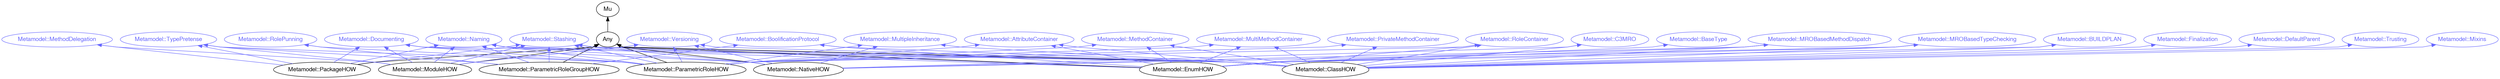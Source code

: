 digraph "perl6-type-graph" {
    rankdir=BT;
    splines=polyline;
    overlap=false; 
    // Types
    "Metamodel::Stashing" [color="#6666FF", fontcolor="#6666FF", href="/type/Metamodel::Stashing", fontname="FreeSans"];
    "Mu" [color="#000000", fontcolor="#000000", href="/type/Mu", fontname="FreeSans"];
    "Any" [color="#000000", fontcolor="#000000", href="/type/Any", fontname="FreeSans"];
    "Metamodel::Naming" [color="#6666FF", fontcolor="#6666FF", href="/type/Metamodel::Naming", fontname="FreeSans"];
    "Metamodel::Documenting" [color="#6666FF", fontcolor="#6666FF", href="/type/Metamodel::Documenting", fontname="FreeSans"];
    "Metamodel::TypePretense" [color="#6666FF", fontcolor="#6666FF", href="/type/Metamodel::TypePretense", fontname="FreeSans"];
    "Metamodel::MethodDelegation" [color="#6666FF", fontcolor="#6666FF", href="/type/Metamodel::MethodDelegation", fontname="FreeSans"];
    "Metamodel::PackageHOW" [color="#000000", fontcolor="#000000", href="/type/Metamodel::PackageHOW", fontname="FreeSans"];
    "Metamodel::Versioning" [color="#6666FF", fontcolor="#6666FF", href="/type/Metamodel::Versioning", fontname="FreeSans"];
    "Metamodel::AttributeContainer" [color="#6666FF", fontcolor="#6666FF", href="/type/Metamodel::AttributeContainer", fontname="FreeSans"];
    "Metamodel::Finalization" [color="#6666FF", fontcolor="#6666FF", href="/type/Metamodel::Finalization", fontname="FreeSans"];
    "Metamodel::MethodContainer" [color="#6666FF", fontcolor="#6666FF", href="/type/Metamodel::MethodContainer", fontname="FreeSans"];
    "Metamodel::PrivateMethodContainer" [color="#6666FF", fontcolor="#6666FF", href="/type/Metamodel::PrivateMethodContainer", fontname="FreeSans"];
    "Metamodel::MultiMethodContainer" [color="#6666FF", fontcolor="#6666FF", href="/type/Metamodel::MultiMethodContainer", fontname="FreeSans"];
    "Metamodel::RoleContainer" [color="#6666FF", fontcolor="#6666FF", href="/type/Metamodel::RoleContainer", fontname="FreeSans"];
    "Metamodel::MultipleInheritance" [color="#6666FF", fontcolor="#6666FF", href="/type/Metamodel::MultipleInheritance", fontname="FreeSans"];
    "Metamodel::DefaultParent" [color="#6666FF", fontcolor="#6666FF", href="/type/Metamodel::DefaultParent", fontname="FreeSans"];
    "Metamodel::C3MRO" [color="#6666FF", fontcolor="#6666FF", href="/type/Metamodel::C3MRO", fontname="FreeSans"];
    "Metamodel::MROBasedMethodDispatch" [color="#6666FF", fontcolor="#6666FF", href="/type/Metamodel::MROBasedMethodDispatch", fontname="FreeSans"];
    "Metamodel::MROBasedTypeChecking" [color="#6666FF", fontcolor="#6666FF", href="/type/Metamodel::MROBasedTypeChecking", fontname="FreeSans"];
    "Metamodel::Trusting" [color="#6666FF", fontcolor="#6666FF", href="/type/Metamodel::Trusting", fontname="FreeSans"];
    "Metamodel::BUILDPLAN" [color="#6666FF", fontcolor="#6666FF", href="/type/Metamodel::BUILDPLAN", fontname="FreeSans"];
    "Metamodel::Mixins" [color="#6666FF", fontcolor="#6666FF", href="/type/Metamodel::Mixins", fontname="FreeSans"];
    "Metamodel::BoolificationProtocol" [color="#6666FF", fontcolor="#6666FF", href="/type/Metamodel::BoolificationProtocol", fontname="FreeSans"];
    "Metamodel::ClassHOW" [color="#000000", fontcolor="#000000", href="/type/Metamodel::ClassHOW", fontname="FreeSans"];
    "Metamodel::ModuleHOW" [color="#000000", fontcolor="#000000", href="/type/Metamodel::ModuleHOW", fontname="FreeSans"];
    "Metamodel::BaseType" [color="#6666FF", fontcolor="#6666FF", href="/type/Metamodel::BaseType", fontname="FreeSans"];
    "Metamodel::EnumHOW" [color="#000000", fontcolor="#000000", href="/type/Metamodel::EnumHOW", fontname="FreeSans"];
    "Metamodel::RolePunning" [color="#6666FF", fontcolor="#6666FF", href="/type/Metamodel::RolePunning", fontname="FreeSans"];
    "Metamodel::ParametricRoleGroupHOW" [color="#000000", fontcolor="#000000", href="/type/Metamodel::ParametricRoleGroupHOW", fontname="FreeSans"];
    "Metamodel::ParametricRoleHOW" [color="#000000", fontcolor="#000000", href="/type/Metamodel::ParametricRoleHOW", fontname="FreeSans"];
    "Metamodel::NativeHOW" [color="#000000", fontcolor="#000000", href="/type/Metamodel::NativeHOW", fontname="FreeSans"];

    // Superclasses
    "Any" -> "Mu" [color="#000000"];
    "Metamodel::PackageHOW" -> "Any" [color="#000000"];
    "Metamodel::ClassHOW" -> "Any" [color="#000000"];
    "Metamodel::ModuleHOW" -> "Any" [color="#000000"];
    "Metamodel::EnumHOW" -> "Any" [color="#000000"];
    "Metamodel::ParametricRoleGroupHOW" -> "Any" [color="#000000"];
    "Metamodel::ParametricRoleHOW" -> "Any" [color="#000000"];
    "Metamodel::NativeHOW" -> "Any" [color="#000000"];

    // Roles
    "Metamodel::PackageHOW" -> "Metamodel::Naming" [color="#6666FF"];
    "Metamodel::PackageHOW" -> "Metamodel::Documenting" [color="#6666FF"];
    "Metamodel::PackageHOW" -> "Metamodel::Stashing" [color="#6666FF"];
    "Metamodel::PackageHOW" -> "Metamodel::TypePretense" [color="#6666FF"];
    "Metamodel::PackageHOW" -> "Metamodel::MethodDelegation" [color="#6666FF"];
    "Metamodel::ClassHOW" -> "Metamodel::Naming" [color="#6666FF"];
    "Metamodel::ClassHOW" -> "Metamodel::Documenting" [color="#6666FF"];
    "Metamodel::ClassHOW" -> "Metamodel::Versioning" [color="#6666FF"];
    "Metamodel::ClassHOW" -> "Metamodel::Stashing" [color="#6666FF"];
    "Metamodel::ClassHOW" -> "Metamodel::AttributeContainer" [color="#6666FF"];
    "Metamodel::ClassHOW" -> "Metamodel::Finalization" [color="#6666FF"];
    "Metamodel::ClassHOW" -> "Metamodel::MethodContainer" [color="#6666FF"];
    "Metamodel::ClassHOW" -> "Metamodel::PrivateMethodContainer" [color="#6666FF"];
    "Metamodel::ClassHOW" -> "Metamodel::MultiMethodContainer" [color="#6666FF"];
    "Metamodel::ClassHOW" -> "Metamodel::RoleContainer" [color="#6666FF"];
    "Metamodel::ClassHOW" -> "Metamodel::MultipleInheritance" [color="#6666FF"];
    "Metamodel::ClassHOW" -> "Metamodel::DefaultParent" [color="#6666FF"];
    "Metamodel::ClassHOW" -> "Metamodel::C3MRO" [color="#6666FF"];
    "Metamodel::ClassHOW" -> "Metamodel::MROBasedMethodDispatch" [color="#6666FF"];
    "Metamodel::ClassHOW" -> "Metamodel::MROBasedTypeChecking" [color="#6666FF"];
    "Metamodel::ClassHOW" -> "Metamodel::Trusting" [color="#6666FF"];
    "Metamodel::ClassHOW" -> "Metamodel::BUILDPLAN" [color="#6666FF"];
    "Metamodel::ClassHOW" -> "Metamodel::Mixins" [color="#6666FF"];
    "Metamodel::ClassHOW" -> "Metamodel::BoolificationProtocol" [color="#6666FF"];
    "Metamodel::ModuleHOW" -> "Metamodel::Naming" [color="#6666FF"];
    "Metamodel::ModuleHOW" -> "Metamodel::Documenting" [color="#6666FF"];
    "Metamodel::ModuleHOW" -> "Metamodel::Versioning" [color="#6666FF"];
    "Metamodel::ModuleHOW" -> "Metamodel::Stashing" [color="#6666FF"];
    "Metamodel::ModuleHOW" -> "Metamodel::TypePretense" [color="#6666FF"];
    "Metamodel::ModuleHOW" -> "Metamodel::MethodDelegation" [color="#6666FF"];
    "Metamodel::EnumHOW" -> "Metamodel::Naming" [color="#6666FF"];
    "Metamodel::EnumHOW" -> "Metamodel::Stashing" [color="#6666FF"];
    "Metamodel::EnumHOW" -> "Metamodel::AttributeContainer" [color="#6666FF"];
    "Metamodel::EnumHOW" -> "Metamodel::MethodContainer" [color="#6666FF"];
    "Metamodel::EnumHOW" -> "Metamodel::MultiMethodContainer" [color="#6666FF"];
    "Metamodel::EnumHOW" -> "Metamodel::RoleContainer" [color="#6666FF"];
    "Metamodel::EnumHOW" -> "Metamodel::BaseType" [color="#6666FF"];
    "Metamodel::EnumHOW" -> "Metamodel::MROBasedMethodDispatch" [color="#6666FF"];
    "Metamodel::EnumHOW" -> "Metamodel::MROBasedTypeChecking" [color="#6666FF"];
    "Metamodel::EnumHOW" -> "Metamodel::BUILDPLAN" [color="#6666FF"];
    "Metamodel::EnumHOW" -> "Metamodel::BoolificationProtocol" [color="#6666FF"];
    "Metamodel::ParametricRoleGroupHOW" -> "Metamodel::Naming" [color="#6666FF"];
    "Metamodel::ParametricRoleGroupHOW" -> "Metamodel::Stashing" [color="#6666FF"];
    "Metamodel::ParametricRoleGroupHOW" -> "Metamodel::TypePretense" [color="#6666FF"];
    "Metamodel::ParametricRoleGroupHOW" -> "Metamodel::RolePunning" [color="#6666FF"];
    "Metamodel::ParametricRoleGroupHOW" -> "Metamodel::BoolificationProtocol" [color="#6666FF"];
    "Metamodel::ParametricRoleHOW" -> "Metamodel::Naming" [color="#6666FF"];
    "Metamodel::ParametricRoleHOW" -> "Metamodel::Documenting" [color="#6666FF"];
    "Metamodel::ParametricRoleHOW" -> "Metamodel::Versioning" [color="#6666FF"];
    "Metamodel::ParametricRoleHOW" -> "Metamodel::MethodContainer" [color="#6666FF"];
    "Metamodel::ParametricRoleHOW" -> "Metamodel::PrivateMethodContainer" [color="#6666FF"];
    "Metamodel::ParametricRoleHOW" -> "Metamodel::MultiMethodContainer" [color="#6666FF"];
    "Metamodel::ParametricRoleHOW" -> "Metamodel::AttributeContainer" [color="#6666FF"];
    "Metamodel::ParametricRoleHOW" -> "Metamodel::RoleContainer" [color="#6666FF"];
    "Metamodel::ParametricRoleHOW" -> "Metamodel::MultipleInheritance" [color="#6666FF"];
    "Metamodel::ParametricRoleHOW" -> "Metamodel::Stashing" [color="#6666FF"];
    "Metamodel::ParametricRoleHOW" -> "Metamodel::TypePretense" [color="#6666FF"];
    "Metamodel::ParametricRoleHOW" -> "Metamodel::RolePunning" [color="#6666FF"];
    "Metamodel::NativeHOW" -> "Metamodel::Naming" [color="#6666FF"];
    "Metamodel::NativeHOW" -> "Metamodel::Documenting" [color="#6666FF"];
    "Metamodel::NativeHOW" -> "Metamodel::Versioning" [color="#6666FF"];
    "Metamodel::NativeHOW" -> "Metamodel::Stashing" [color="#6666FF"];
    "Metamodel::NativeHOW" -> "Metamodel::MultipleInheritance" [color="#6666FF"];
    "Metamodel::NativeHOW" -> "Metamodel::C3MRO" [color="#6666FF"];
    "Metamodel::NativeHOW" -> "Metamodel::MROBasedMethodDispatch" [color="#6666FF"];
    "Metamodel::NativeHOW" -> "Metamodel::MROBasedTypeChecking" [color="#6666FF"];
}
